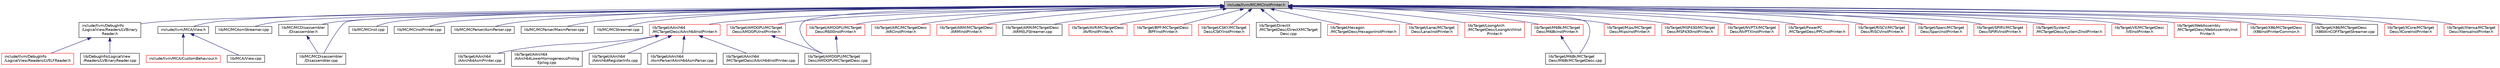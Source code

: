 digraph "include/llvm/MC/MCInstPrinter.h"
{
 // LATEX_PDF_SIZE
  bgcolor="transparent";
  edge [fontname="Helvetica",fontsize="10",labelfontname="Helvetica",labelfontsize="10"];
  node [fontname="Helvetica",fontsize="10",shape=record];
  Node1 [label="include/llvm/MC/MCInstPrinter.h",height=0.2,width=0.4,color="black", fillcolor="grey75", style="filled", fontcolor="black",tooltip=" "];
  Node1 -> Node2 [dir="back",color="midnightblue",fontsize="10",style="solid",fontname="Helvetica"];
  Node2 [label="include/llvm/DebugInfo\l/LogicalView/Readers/LVBinary\lReader.h",height=0.2,width=0.4,color="black",URL="$LVBinaryReader_8h.html",tooltip=" "];
  Node2 -> Node3 [dir="back",color="midnightblue",fontsize="10",style="solid",fontname="Helvetica"];
  Node3 [label="include/llvm/DebugInfo\l/LogicalView/Readers/LVELFReader.h",height=0.2,width=0.4,color="red",URL="$LVELFReader_8h.html",tooltip=" "];
  Node2 -> Node6 [dir="back",color="midnightblue",fontsize="10",style="solid",fontname="Helvetica"];
  Node6 [label="lib/DebugInfo/LogicalView\l/Readers/LVBinaryReader.cpp",height=0.2,width=0.4,color="black",URL="$LVBinaryReader_8cpp.html",tooltip=" "];
  Node1 -> Node7 [dir="back",color="midnightblue",fontsize="10",style="solid",fontname="Helvetica"];
  Node7 [label="include/llvm/MCA/View.h",height=0.2,width=0.4,color="black",URL="$View_8h.html",tooltip=" "];
  Node7 -> Node8 [dir="back",color="midnightblue",fontsize="10",style="solid",fontname="Helvetica"];
  Node8 [label="include/llvm/MCA/CustomBehaviour.h",height=0.2,width=0.4,color="red",URL="$CustomBehaviour_8h.html",tooltip=" "];
  Node7 -> Node22 [dir="back",color="midnightblue",fontsize="10",style="solid",fontname="Helvetica"];
  Node22 [label="lib/MCA/View.cpp",height=0.2,width=0.4,color="black",URL="$View_8cpp.html",tooltip=" "];
  Node1 -> Node23 [dir="back",color="midnightblue",fontsize="10",style="solid",fontname="Helvetica"];
  Node23 [label="lib/MC/MCAsmStreamer.cpp",height=0.2,width=0.4,color="black",URL="$MCAsmStreamer_8cpp.html",tooltip=" "];
  Node1 -> Node24 [dir="back",color="midnightblue",fontsize="10",style="solid",fontname="Helvetica"];
  Node24 [label="lib/MC/MCDisassembler\l/Disassembler.h",height=0.2,width=0.4,color="black",URL="$lib_2MC_2MCDisassembler_2Disassembler_8h.html",tooltip=" "];
  Node24 -> Node25 [dir="back",color="midnightblue",fontsize="10",style="solid",fontname="Helvetica"];
  Node25 [label="lib/MC/MCDisassembler\l/Disassembler.cpp",height=0.2,width=0.4,color="black",URL="$Disassembler_8cpp.html",tooltip=" "];
  Node1 -> Node25 [dir="back",color="midnightblue",fontsize="10",style="solid",fontname="Helvetica"];
  Node1 -> Node26 [dir="back",color="midnightblue",fontsize="10",style="solid",fontname="Helvetica"];
  Node26 [label="lib/MC/MCInst.cpp",height=0.2,width=0.4,color="black",URL="$MCInst_8cpp.html",tooltip=" "];
  Node1 -> Node27 [dir="back",color="midnightblue",fontsize="10",style="solid",fontname="Helvetica"];
  Node27 [label="lib/MC/MCInstPrinter.cpp",height=0.2,width=0.4,color="black",URL="$MCInstPrinter_8cpp.html",tooltip=" "];
  Node1 -> Node28 [dir="back",color="midnightblue",fontsize="10",style="solid",fontname="Helvetica"];
  Node28 [label="lib/MC/MCParser/AsmParser.cpp",height=0.2,width=0.4,color="black",URL="$AsmParser_8cpp.html",tooltip=" "];
  Node1 -> Node29 [dir="back",color="midnightblue",fontsize="10",style="solid",fontname="Helvetica"];
  Node29 [label="lib/MC/MCParser/MasmParser.cpp",height=0.2,width=0.4,color="black",URL="$MasmParser_8cpp.html",tooltip=" "];
  Node1 -> Node30 [dir="back",color="midnightblue",fontsize="10",style="solid",fontname="Helvetica"];
  Node30 [label="lib/MC/MCStreamer.cpp",height=0.2,width=0.4,color="black",URL="$MCStreamer_8cpp.html",tooltip=" "];
  Node1 -> Node31 [dir="back",color="midnightblue",fontsize="10",style="solid",fontname="Helvetica"];
  Node31 [label="lib/Target/AArch64\l/MCTargetDesc/AArch64InstPrinter.h",height=0.2,width=0.4,color="red",URL="$AArch64InstPrinter_8h.html",tooltip=" "];
  Node31 -> Node32 [dir="back",color="midnightblue",fontsize="10",style="solid",fontname="Helvetica"];
  Node32 [label="lib/Target/AArch64\l/AArch64AsmPrinter.cpp",height=0.2,width=0.4,color="black",URL="$AArch64AsmPrinter_8cpp.html",tooltip=" "];
  Node31 -> Node33 [dir="back",color="midnightblue",fontsize="10",style="solid",fontname="Helvetica"];
  Node33 [label="lib/Target/AArch64\l/AArch64LowerHomogeneousProlog\lEpilog.cpp",height=0.2,width=0.4,color="black",URL="$AArch64LowerHomogeneousPrologEpilog_8cpp.html",tooltip=" "];
  Node31 -> Node34 [dir="back",color="midnightblue",fontsize="10",style="solid",fontname="Helvetica"];
  Node34 [label="lib/Target/AArch64\l/AArch64RegisterInfo.cpp",height=0.2,width=0.4,color="black",URL="$AArch64RegisterInfo_8cpp.html",tooltip=" "];
  Node31 -> Node35 [dir="back",color="midnightblue",fontsize="10",style="solid",fontname="Helvetica"];
  Node35 [label="lib/Target/AArch64\l/AsmParser/AArch64AsmParser.cpp",height=0.2,width=0.4,color="black",URL="$AArch64AsmParser_8cpp.html",tooltip=" "];
  Node31 -> Node36 [dir="back",color="midnightblue",fontsize="10",style="solid",fontname="Helvetica"];
  Node36 [label="lib/Target/AArch64\l/MCTargetDesc/AArch64InstPrinter.cpp",height=0.2,width=0.4,color="black",URL="$AArch64InstPrinter_8cpp.html",tooltip=" "];
  Node1 -> Node38 [dir="back",color="midnightblue",fontsize="10",style="solid",fontname="Helvetica"];
  Node38 [label="lib/Target/AMDGPU/MCTarget\lDesc/AMDGPUInstPrinter.h",height=0.2,width=0.4,color="red",URL="$AMDGPUInstPrinter_8h.html",tooltip=" "];
  Node38 -> Node42 [dir="back",color="midnightblue",fontsize="10",style="solid",fontname="Helvetica"];
  Node42 [label="lib/Target/AMDGPU/MCTarget\lDesc/AMDGPUMCTargetDesc.cpp",height=0.2,width=0.4,color="black",URL="$AMDGPUMCTargetDesc_8cpp.html",tooltip=" "];
  Node1 -> Node45 [dir="back",color="midnightblue",fontsize="10",style="solid",fontname="Helvetica"];
  Node45 [label="lib/Target/AMDGPU/MCTarget\lDesc/R600InstPrinter.h",height=0.2,width=0.4,color="red",URL="$R600InstPrinter_8h.html",tooltip=" "];
  Node45 -> Node42 [dir="back",color="midnightblue",fontsize="10",style="solid",fontname="Helvetica"];
  Node1 -> Node42 [dir="back",color="midnightblue",fontsize="10",style="solid",fontname="Helvetica"];
  Node1 -> Node46 [dir="back",color="midnightblue",fontsize="10",style="solid",fontname="Helvetica"];
  Node46 [label="lib/Target/ARC/MCTargetDesc\l/ARCInstPrinter.h",height=0.2,width=0.4,color="red",URL="$ARCInstPrinter_8h.html",tooltip=" "];
  Node1 -> Node50 [dir="back",color="midnightblue",fontsize="10",style="solid",fontname="Helvetica"];
  Node50 [label="lib/Target/ARM/MCTargetDesc\l/ARMInstPrinter.h",height=0.2,width=0.4,color="red",URL="$ARMInstPrinter_8h.html",tooltip=" "];
  Node1 -> Node55 [dir="back",color="midnightblue",fontsize="10",style="solid",fontname="Helvetica"];
  Node55 [label="lib/Target/ARM/MCTargetDesc\l/ARMELFStreamer.cpp",height=0.2,width=0.4,color="black",URL="$ARMELFStreamer_8cpp.html",tooltip=" "];
  Node1 -> Node56 [dir="back",color="midnightblue",fontsize="10",style="solid",fontname="Helvetica"];
  Node56 [label="lib/Target/AVR/MCTargetDesc\l/AVRInstPrinter.h",height=0.2,width=0.4,color="red",URL="$AVRInstPrinter_8h.html",tooltip=" "];
  Node1 -> Node60 [dir="back",color="midnightblue",fontsize="10",style="solid",fontname="Helvetica"];
  Node60 [label="lib/Target/BPF/MCTargetDesc\l/BPFInstPrinter.h",height=0.2,width=0.4,color="red",URL="$BPFInstPrinter_8h.html",tooltip=" "];
  Node1 -> Node64 [dir="back",color="midnightblue",fontsize="10",style="solid",fontname="Helvetica"];
  Node64 [label="lib/Target/CSKY/MCTarget\lDesc/CSKYInstPrinter.h",height=0.2,width=0.4,color="red",URL="$CSKYInstPrinter_8h.html",tooltip=" "];
  Node1 -> Node69 [dir="back",color="midnightblue",fontsize="10",style="solid",fontname="Helvetica"];
  Node69 [label="lib/Target/DirectX\l/MCTargetDesc/DirectXMCTarget\lDesc.cpp",height=0.2,width=0.4,color="black",URL="$DirectXMCTargetDesc_8cpp.html",tooltip=" "];
  Node1 -> Node70 [dir="back",color="midnightblue",fontsize="10",style="solid",fontname="Helvetica"];
  Node70 [label="lib/Target/Hexagon\l/MCTargetDesc/HexagonInstPrinter.h",height=0.2,width=0.4,color="red",URL="$HexagonInstPrinter_8h.html",tooltip=" "];
  Node1 -> Node74 [dir="back",color="midnightblue",fontsize="10",style="solid",fontname="Helvetica"];
  Node74 [label="lib/Target/Lanai/MCTarget\lDesc/LanaiInstPrinter.h",height=0.2,width=0.4,color="red",URL="$LanaiInstPrinter_8h.html",tooltip=" "];
  Node1 -> Node78 [dir="back",color="midnightblue",fontsize="10",style="solid",fontname="Helvetica"];
  Node78 [label="lib/Target/LoongArch\l/MCTargetDesc/LoongArchInst\lPrinter.h",height=0.2,width=0.4,color="red",URL="$LoongArchInstPrinter_8h.html",tooltip=" "];
  Node1 -> Node83 [dir="back",color="midnightblue",fontsize="10",style="solid",fontname="Helvetica"];
  Node83 [label="lib/Target/M68k/MCTarget\lDesc/M68kInstPrinter.h",height=0.2,width=0.4,color="red",URL="$M68kInstPrinter_8h.html",tooltip=" "];
  Node83 -> Node86 [dir="back",color="midnightblue",fontsize="10",style="solid",fontname="Helvetica"];
  Node86 [label="lib/Target/M68k/MCTarget\lDesc/M68kMCTargetDesc.cpp",height=0.2,width=0.4,color="black",URL="$M68kMCTargetDesc_8cpp.html",tooltip=" "];
  Node1 -> Node86 [dir="back",color="midnightblue",fontsize="10",style="solid",fontname="Helvetica"];
  Node1 -> Node87 [dir="back",color="midnightblue",fontsize="10",style="solid",fontname="Helvetica"];
  Node87 [label="lib/Target/Mips/MCTarget\lDesc/MipsInstPrinter.h",height=0.2,width=0.4,color="red",URL="$MipsInstPrinter_8h.html",tooltip=" "];
  Node1 -> Node95 [dir="back",color="midnightblue",fontsize="10",style="solid",fontname="Helvetica"];
  Node95 [label="lib/Target/MSP430/MCTarget\lDesc/MSP430InstPrinter.h",height=0.2,width=0.4,color="red",URL="$MSP430InstPrinter_8h.html",tooltip=" "];
  Node1 -> Node99 [dir="back",color="midnightblue",fontsize="10",style="solid",fontname="Helvetica"];
  Node99 [label="lib/Target/NVPTX/MCTarget\lDesc/NVPTXInstPrinter.h",height=0.2,width=0.4,color="red",URL="$NVPTXInstPrinter_8h.html",tooltip=" "];
  Node1 -> Node103 [dir="back",color="midnightblue",fontsize="10",style="solid",fontname="Helvetica"];
  Node103 [label="lib/Target/PowerPC\l/MCTargetDesc/PPCInstPrinter.h",height=0.2,width=0.4,color="red",URL="$PPCInstPrinter_8h.html",tooltip=" "];
  Node1 -> Node107 [dir="back",color="midnightblue",fontsize="10",style="solid",fontname="Helvetica"];
  Node107 [label="lib/Target/RISCV/MCTarget\lDesc/RISCVInstPrinter.h",height=0.2,width=0.4,color="red",URL="$RISCVInstPrinter_8h.html",tooltip=" "];
  Node1 -> Node112 [dir="back",color="midnightblue",fontsize="10",style="solid",fontname="Helvetica"];
  Node112 [label="lib/Target/Sparc/MCTarget\lDesc/SparcInstPrinter.h",height=0.2,width=0.4,color="red",URL="$SparcInstPrinter_8h.html",tooltip=" "];
  Node1 -> Node117 [dir="back",color="midnightblue",fontsize="10",style="solid",fontname="Helvetica"];
  Node117 [label="lib/Target/SPIRV/MCTarget\lDesc/SPIRVInstPrinter.h",height=0.2,width=0.4,color="red",URL="$SPIRVInstPrinter_8h.html",tooltip=" "];
  Node1 -> Node121 [dir="back",color="midnightblue",fontsize="10",style="solid",fontname="Helvetica"];
  Node121 [label="lib/Target/SystemZ\l/MCTargetDesc/SystemZInstPrinter.h",height=0.2,width=0.4,color="red",URL="$SystemZInstPrinter_8h.html",tooltip=" "];
  Node1 -> Node126 [dir="back",color="midnightblue",fontsize="10",style="solid",fontname="Helvetica"];
  Node126 [label="lib/Target/VE/MCTargetDesc\l/VEInstPrinter.h",height=0.2,width=0.4,color="red",URL="$VEInstPrinter_8h.html",tooltip=" "];
  Node1 -> Node131 [dir="back",color="midnightblue",fontsize="10",style="solid",fontname="Helvetica"];
  Node131 [label="lib/Target/WebAssembly\l/MCTargetDesc/WebAssemblyInst\lPrinter.h",height=0.2,width=0.4,color="red",URL="$WebAssemblyInstPrinter_8h.html",tooltip=" "];
  Node1 -> Node135 [dir="back",color="midnightblue",fontsize="10",style="solid",fontname="Helvetica"];
  Node135 [label="lib/Target/X86/MCTargetDesc\l/X86InstPrinterCommon.h",height=0.2,width=0.4,color="red",URL="$X86InstPrinterCommon_8h.html",tooltip=" "];
  Node1 -> Node148 [dir="back",color="midnightblue",fontsize="10",style="solid",fontname="Helvetica"];
  Node148 [label="lib/Target/X86/MCTargetDesc\l/X86WinCOFFTargetStreamer.cpp",height=0.2,width=0.4,color="black",URL="$X86WinCOFFTargetStreamer_8cpp.html",tooltip=" "];
  Node1 -> Node149 [dir="back",color="midnightblue",fontsize="10",style="solid",fontname="Helvetica"];
  Node149 [label="lib/Target/XCore/MCTarget\lDesc/XCoreInstPrinter.h",height=0.2,width=0.4,color="red",URL="$XCoreInstPrinter_8h.html",tooltip=" "];
  Node1 -> Node153 [dir="back",color="midnightblue",fontsize="10",style="solid",fontname="Helvetica"];
  Node153 [label="lib/Target/Xtensa/MCTarget\lDesc/XtensaInstPrinter.h",height=0.2,width=0.4,color="red",URL="$XtensaInstPrinter_8h.html",tooltip=" "];
}
